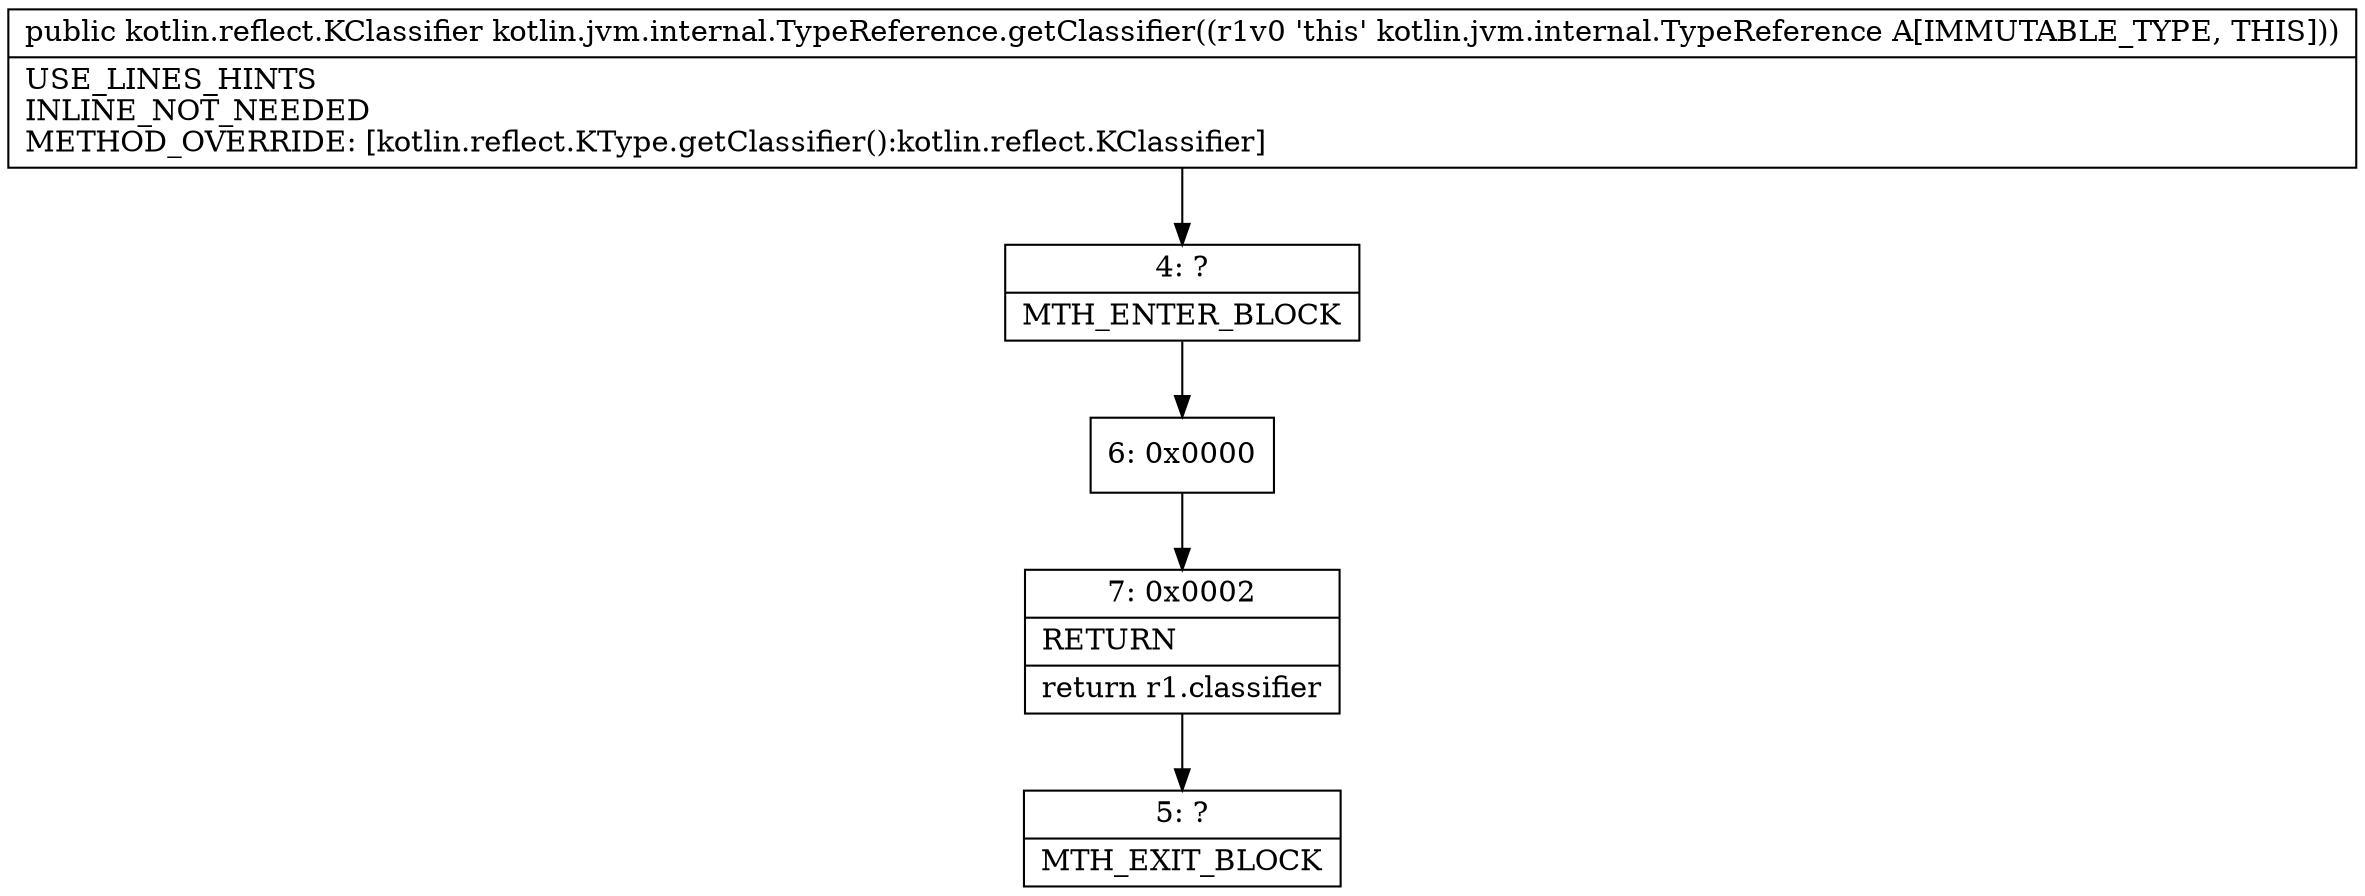 digraph "CFG forkotlin.jvm.internal.TypeReference.getClassifier()Lkotlin\/reflect\/KClassifier;" {
Node_4 [shape=record,label="{4\:\ ?|MTH_ENTER_BLOCK\l}"];
Node_6 [shape=record,label="{6\:\ 0x0000}"];
Node_7 [shape=record,label="{7\:\ 0x0002|RETURN\l|return r1.classifier\l}"];
Node_5 [shape=record,label="{5\:\ ?|MTH_EXIT_BLOCK\l}"];
MethodNode[shape=record,label="{public kotlin.reflect.KClassifier kotlin.jvm.internal.TypeReference.getClassifier((r1v0 'this' kotlin.jvm.internal.TypeReference A[IMMUTABLE_TYPE, THIS]))  | USE_LINES_HINTS\lINLINE_NOT_NEEDED\lMETHOD_OVERRIDE: [kotlin.reflect.KType.getClassifier():kotlin.reflect.KClassifier]\l}"];
MethodNode -> Node_4;Node_4 -> Node_6;
Node_6 -> Node_7;
Node_7 -> Node_5;
}

